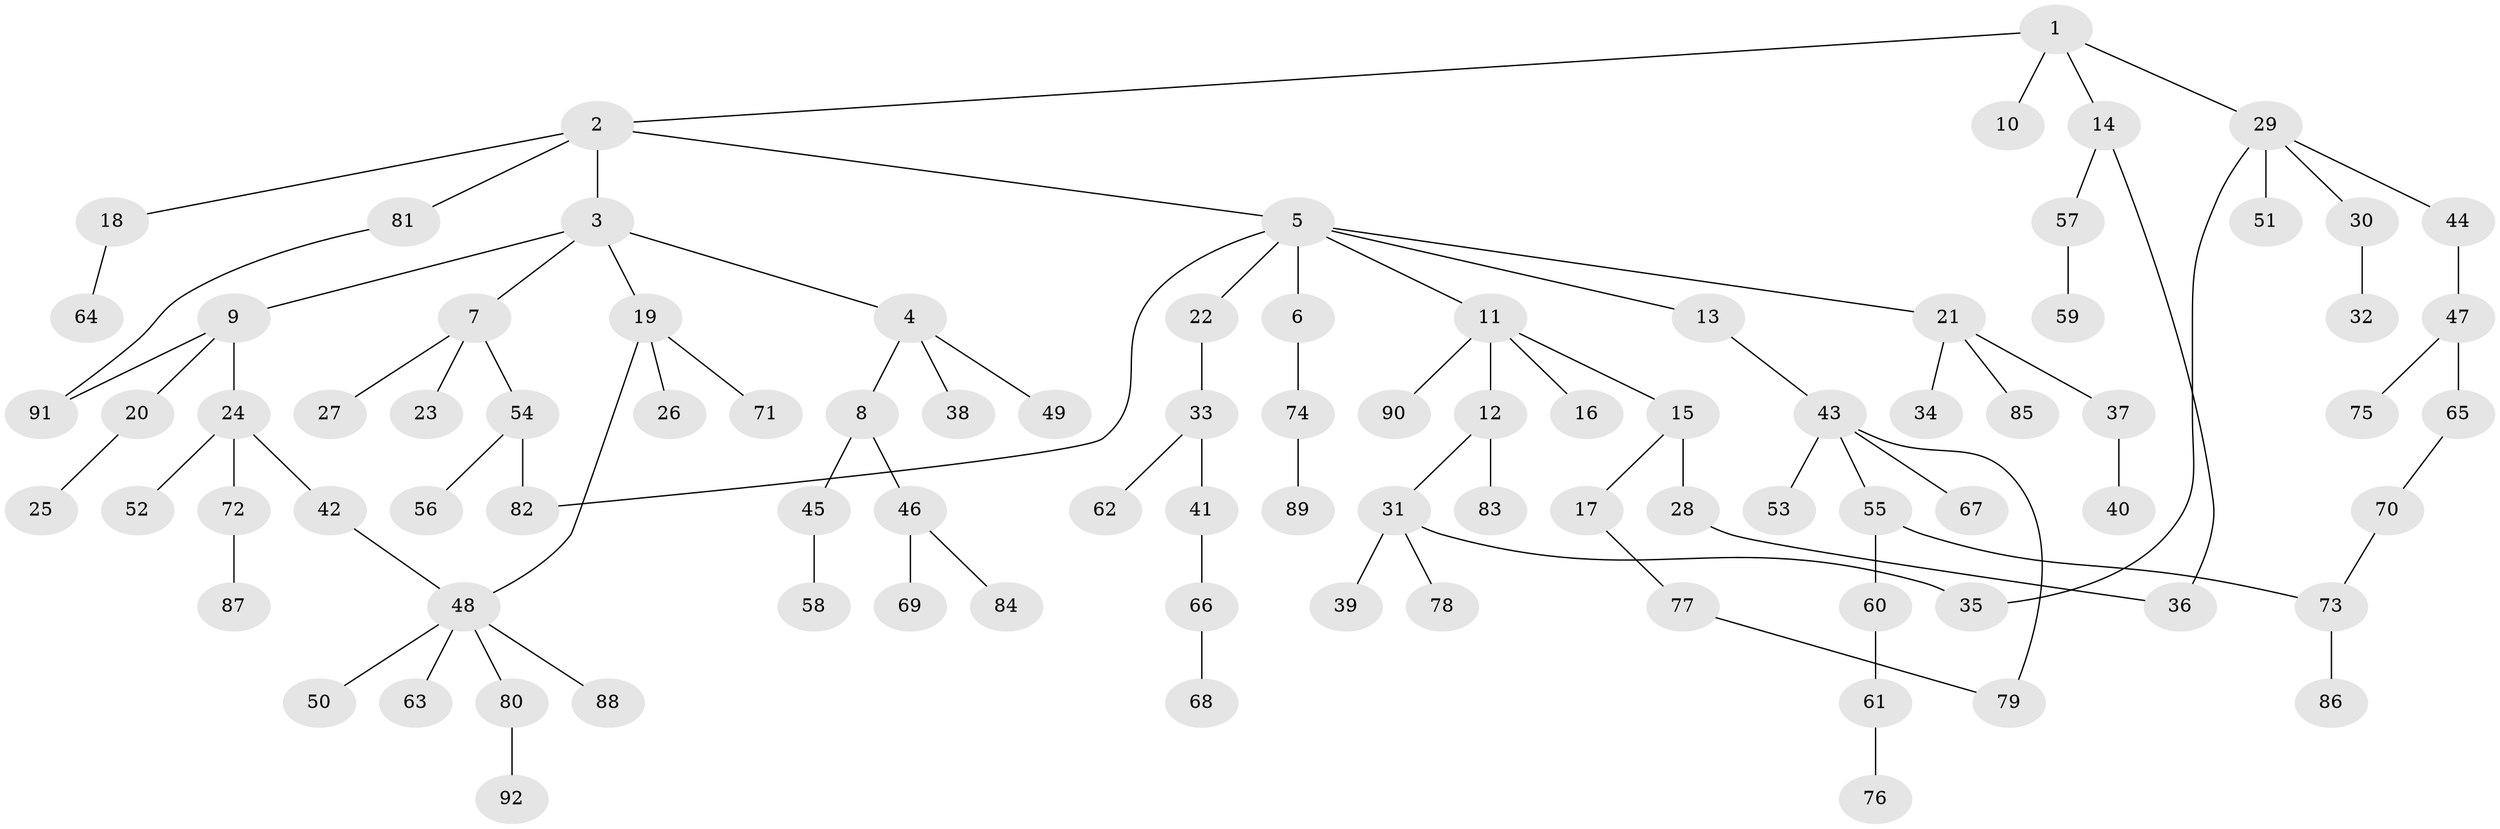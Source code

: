 // Generated by graph-tools (version 1.1) at 2025/01/03/09/25 03:01:08]
// undirected, 92 vertices, 98 edges
graph export_dot {
graph [start="1"]
  node [color=gray90,style=filled];
  1;
  2;
  3;
  4;
  5;
  6;
  7;
  8;
  9;
  10;
  11;
  12;
  13;
  14;
  15;
  16;
  17;
  18;
  19;
  20;
  21;
  22;
  23;
  24;
  25;
  26;
  27;
  28;
  29;
  30;
  31;
  32;
  33;
  34;
  35;
  36;
  37;
  38;
  39;
  40;
  41;
  42;
  43;
  44;
  45;
  46;
  47;
  48;
  49;
  50;
  51;
  52;
  53;
  54;
  55;
  56;
  57;
  58;
  59;
  60;
  61;
  62;
  63;
  64;
  65;
  66;
  67;
  68;
  69;
  70;
  71;
  72;
  73;
  74;
  75;
  76;
  77;
  78;
  79;
  80;
  81;
  82;
  83;
  84;
  85;
  86;
  87;
  88;
  89;
  90;
  91;
  92;
  1 -- 2;
  1 -- 10;
  1 -- 14;
  1 -- 29;
  2 -- 3;
  2 -- 5;
  2 -- 18;
  2 -- 81;
  3 -- 4;
  3 -- 7;
  3 -- 9;
  3 -- 19;
  4 -- 8;
  4 -- 38;
  4 -- 49;
  5 -- 6;
  5 -- 11;
  5 -- 13;
  5 -- 21;
  5 -- 22;
  5 -- 82;
  6 -- 74;
  7 -- 23;
  7 -- 27;
  7 -- 54;
  8 -- 45;
  8 -- 46;
  9 -- 20;
  9 -- 24;
  9 -- 91;
  11 -- 12;
  11 -- 15;
  11 -- 16;
  11 -- 90;
  12 -- 31;
  12 -- 83;
  13 -- 43;
  14 -- 57;
  14 -- 36;
  15 -- 17;
  15 -- 28;
  17 -- 77;
  18 -- 64;
  19 -- 26;
  19 -- 71;
  19 -- 48;
  20 -- 25;
  21 -- 34;
  21 -- 37;
  21 -- 85;
  22 -- 33;
  24 -- 42;
  24 -- 52;
  24 -- 72;
  28 -- 36;
  29 -- 30;
  29 -- 44;
  29 -- 51;
  29 -- 35;
  30 -- 32;
  31 -- 35;
  31 -- 39;
  31 -- 78;
  33 -- 41;
  33 -- 62;
  37 -- 40;
  41 -- 66;
  42 -- 48;
  43 -- 53;
  43 -- 55;
  43 -- 67;
  43 -- 79;
  44 -- 47;
  45 -- 58;
  46 -- 69;
  46 -- 84;
  47 -- 65;
  47 -- 75;
  48 -- 50;
  48 -- 63;
  48 -- 80;
  48 -- 88;
  54 -- 56;
  54 -- 82;
  55 -- 60;
  55 -- 73;
  57 -- 59;
  60 -- 61;
  61 -- 76;
  65 -- 70;
  66 -- 68;
  70 -- 73;
  72 -- 87;
  73 -- 86;
  74 -- 89;
  77 -- 79;
  80 -- 92;
  81 -- 91;
}
